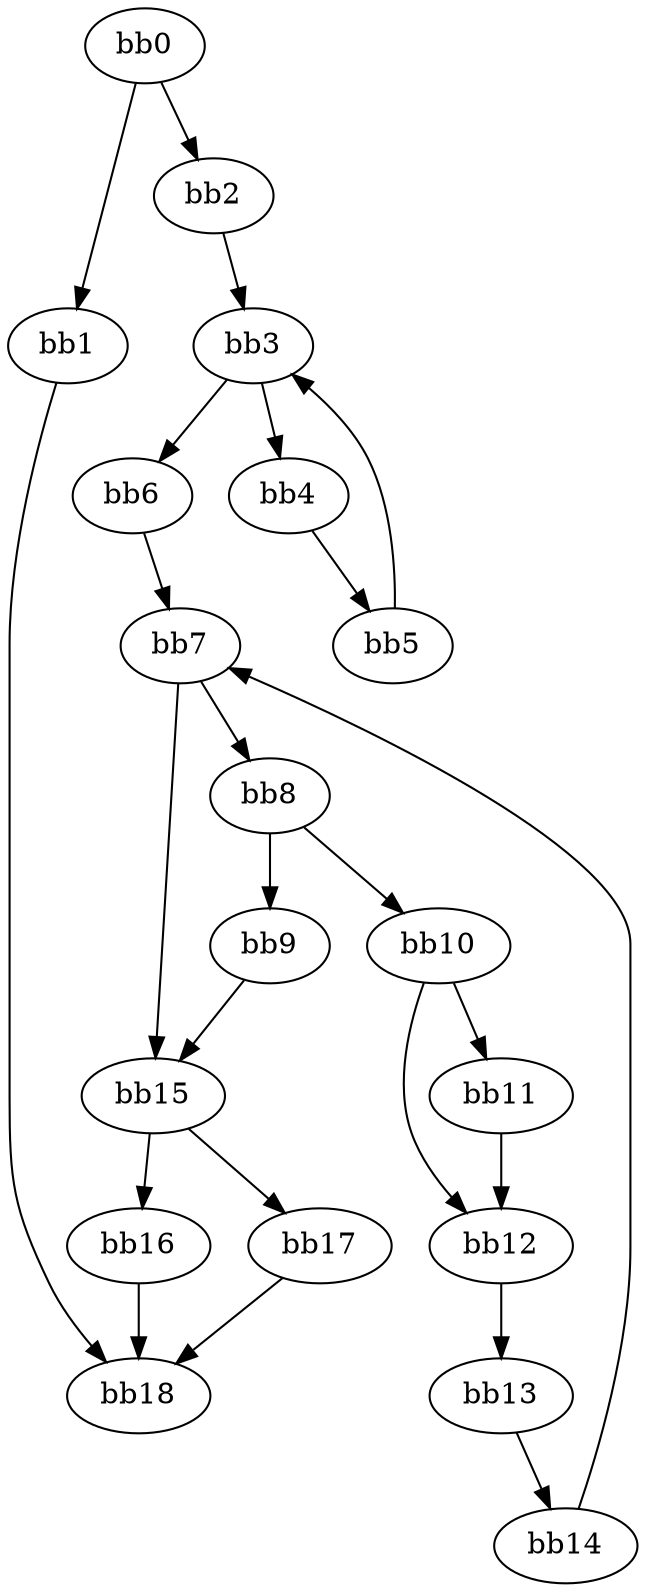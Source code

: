 digraph cfg {
v0 [label = "bb0"];
v1 [label = "bb1"];
v2 [label = "bb2"];
v3 [label = "bb3"];
v4 [label = "bb4"];
v5 [label = "bb5"];
v6 [label = "bb6"];
v7 [label = "bb7"];
v8 [label = "bb8"];
v9 [label = "bb9"];
v10 [label = "bb10"];
v11 [label = "bb11"];
v12 [label = "bb12"];
v13 [label = "bb13"];
v14 [label = "bb14"];
v15 [label = "bb15"];
v16 [label = "bb16"];
v17 [label = "bb17"];
v18 [label = "bb18"];
v0 -> v1;
v0 -> v2;
v1 -> v18;
v2 -> v3;
v3 -> v4;
v3 -> v6;
v4 -> v5;
v5 -> v3;
v6 -> v7;
v7 -> v8;
v7 -> v15;
v8 -> v10;
v8 -> v9;
v9 -> v15;
v10 -> v11;
v10 -> v12;
v11 -> v12;
v12 -> v13;
v13 -> v14;
v14 -> v7;
v15 -> v17;
v15 -> v16;
v16 -> v18;
v17 -> v18;
}
